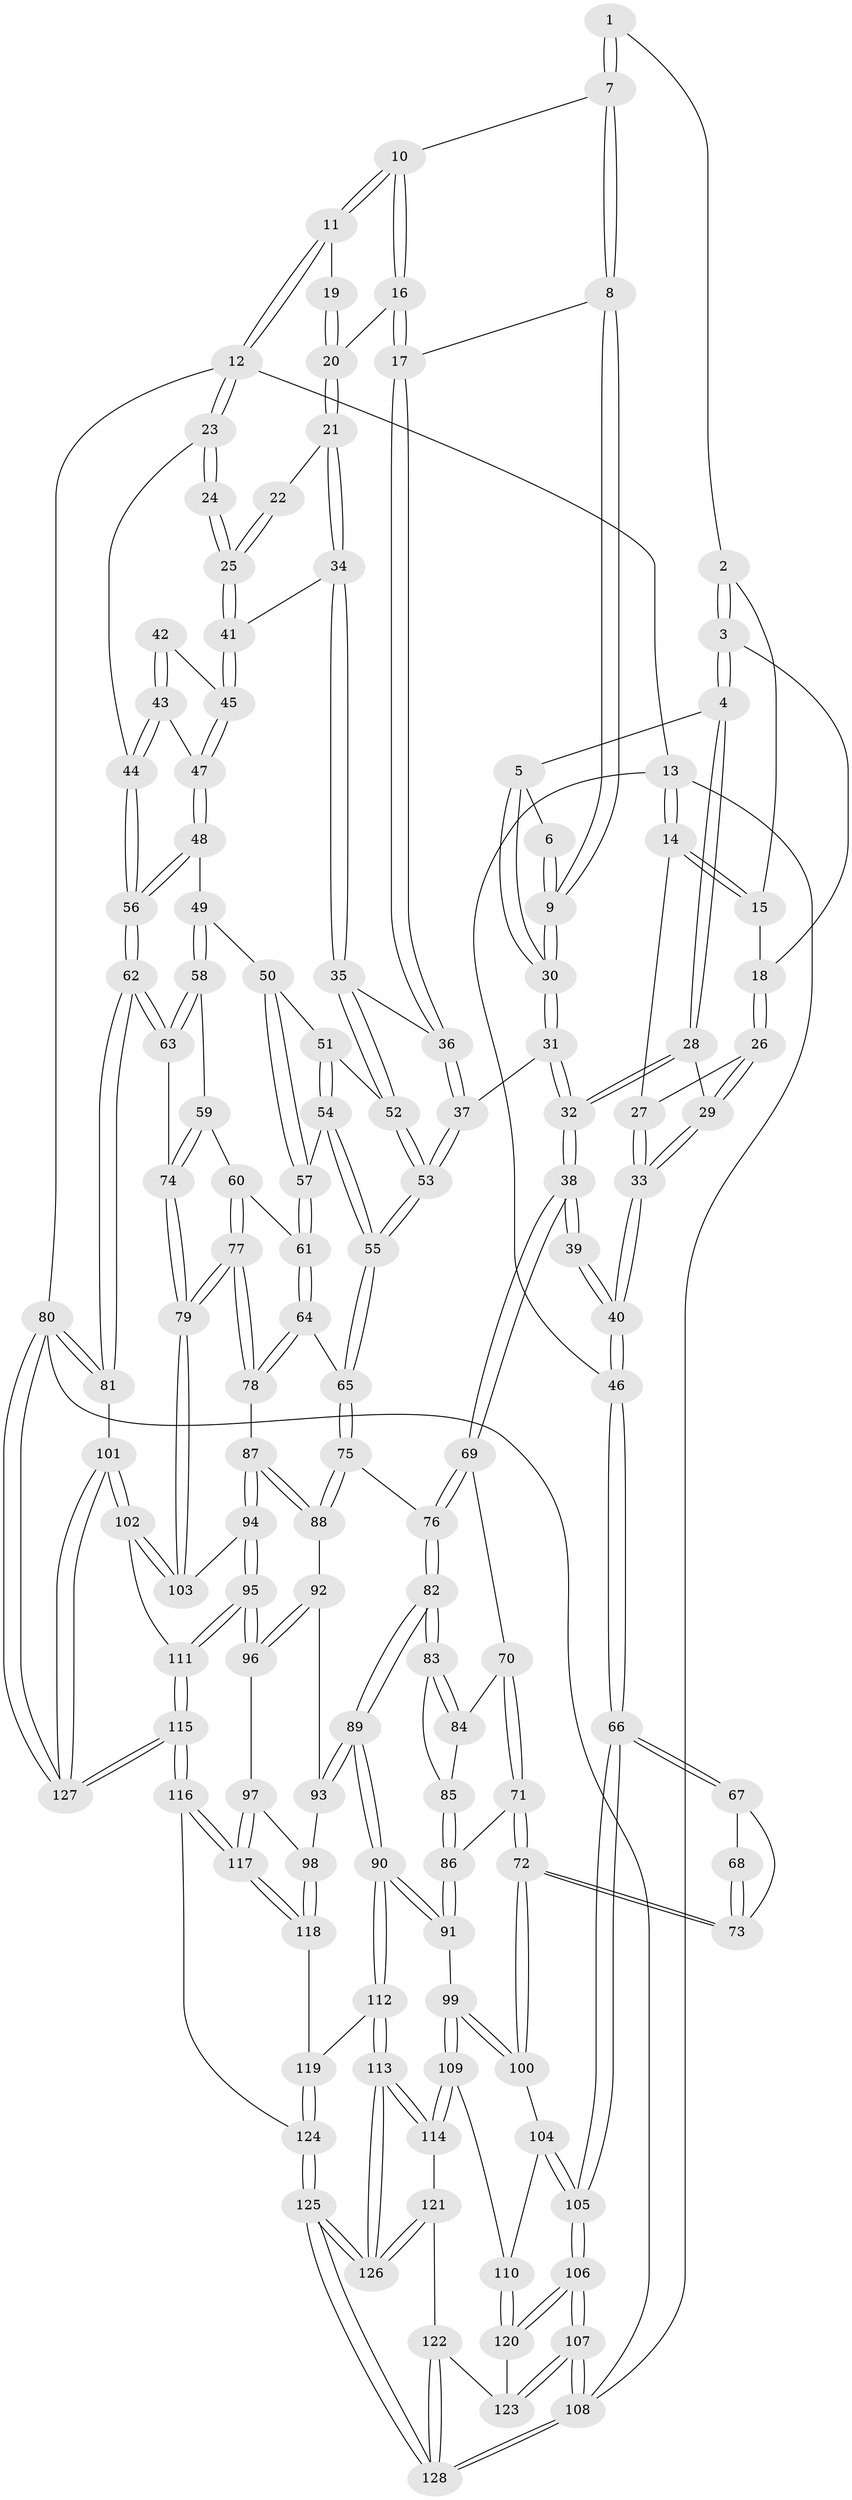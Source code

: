// Generated by graph-tools (version 1.1) at 2025/27/03/15/25 16:27:56]
// undirected, 128 vertices, 317 edges
graph export_dot {
graph [start="1"]
  node [color=gray90,style=filled];
  1 [pos="+0.4413112021925548+0"];
  2 [pos="+0.19178581308966652+0"];
  3 [pos="+0.30355833932997395+0.09076517418514767"];
  4 [pos="+0.30812525972150984+0.09534854625736483"];
  5 [pos="+0.3297319926802154+0.10501307580748434"];
  6 [pos="+0.39596593273610764+0"];
  7 [pos="+0.5254604526688338+0"];
  8 [pos="+0.47189890195511297+0.12904194777944938"];
  9 [pos="+0.4371361851473361+0.14465585253164853"];
  10 [pos="+0.5658241953752752+0"];
  11 [pos="+1+0"];
  12 [pos="+1+0"];
  13 [pos="+0+0"];
  14 [pos="+0+0"];
  15 [pos="+0.11163996903625925+0"];
  16 [pos="+0.6530162074486318+0.08987988163487956"];
  17 [pos="+0.5506913492680274+0.14635569538714097"];
  18 [pos="+0.18772171645832117+0.09997280169995183"];
  19 [pos="+0.974443126117+0"];
  20 [pos="+0.6783925398002177+0.10637110822603604"];
  21 [pos="+0.718244500745615+0.1463968380206549"];
  22 [pos="+0.9094722154028905+0"];
  23 [pos="+1+0"];
  24 [pos="+0.9037986853538937+0.17856398367751955"];
  25 [pos="+0.8274322249050712+0.18710391412371657"];
  26 [pos="+0.1780050923539435+0.12326568195794983"];
  27 [pos="+0.06655789185343731+0.12178842350391031"];
  28 [pos="+0.22362536106177905+0.1900008331998891"];
  29 [pos="+0.19221219461173814+0.17210819891590642"];
  30 [pos="+0.39602785107544264+0.17483423882768906"];
  31 [pos="+0.35699252803742926+0.35838018465680727"];
  32 [pos="+0.3440315891919986+0.36085357374275495"];
  33 [pos="+0.07374002802273945+0.2576751111079122"];
  34 [pos="+0.751436989465806+0.19966761529487764"];
  35 [pos="+0.655995310716958+0.28797726449026045"];
  36 [pos="+0.5606430444518951+0.2353959308215383"];
  37 [pos="+0.3644939164733085+0.36149086896712057"];
  38 [pos="+0.2939713872235018+0.38778629910452456"];
  39 [pos="+0.2499915124190575+0.3900819559808861"];
  40 [pos="+0.036246711818291484+0.3527027139380477"];
  41 [pos="+0.787667688709141+0.2098929103113923"];
  42 [pos="+0.94686157075829+0.2659179273685348"];
  43 [pos="+1+0.3315625456518722"];
  44 [pos="+1+0.3516846780582291"];
  45 [pos="+0.8242233788065745+0.28747066274438543"];
  46 [pos="+0+0.42696403750919726"];
  47 [pos="+0.8428498212073695+0.350113678960207"];
  48 [pos="+0.831404217956946+0.3878892329814638"];
  49 [pos="+0.8186268254389516+0.4049591772215537"];
  50 [pos="+0.7157050773500576+0.41396704154368524"];
  51 [pos="+0.6835849889695506+0.3753057484244331"];
  52 [pos="+0.6487920420461479+0.31757840314231606"];
  53 [pos="+0.460315106414156+0.4325361669269173"];
  54 [pos="+0.5728338312189246+0.4635987277627028"];
  55 [pos="+0.4766835770335185+0.4604361804689477"];
  56 [pos="+1+0.5470171706732946"];
  57 [pos="+0.6806921191513348+0.48120554318200104"];
  58 [pos="+0.8207431428936218+0.42110111547939477"];
  59 [pos="+0.7910524842983226+0.5124439480967276"];
  60 [pos="+0.7405298661919142+0.5366656940838876"];
  61 [pos="+0.689632508210931+0.5102039411393376"];
  62 [pos="+1+0.591459710156958"];
  63 [pos="+0.958128973901111+0.5986925939886747"];
  64 [pos="+0.6377650930348211+0.5862803523441957"];
  65 [pos="+0.4777491669377721+0.46695395136095175"];
  66 [pos="+0+0.48231968278524395"];
  67 [pos="+0.056550969855221754+0.6007614424636675"];
  68 [pos="+0.2410408472099558+0.40489323142649125"];
  69 [pos="+0.2802198533133476+0.5309641670691019"];
  70 [pos="+0.251595422600995+0.5810967470730289"];
  71 [pos="+0.14238306520107602+0.6376140635306297"];
  72 [pos="+0.11926682287069268+0.6398096070506947"];
  73 [pos="+0.11417180974034327+0.6345296352901934"];
  74 [pos="+0.8967456852642633+0.6184872988489258"];
  75 [pos="+0.4666370496902689+0.5646147682840352"];
  76 [pos="+0.3747669083359468+0.6369768013354802"];
  77 [pos="+0.7615048293859362+0.6562086548975313"];
  78 [pos="+0.6423252611437689+0.6319247639338419"];
  79 [pos="+0.799889700559759+0.6863399420213361"];
  80 [pos="+1+1"];
  81 [pos="+1+0.8564264179148777"];
  82 [pos="+0.3500909402094341+0.6944077306551593"];
  83 [pos="+0.2883164439602003+0.6452231320500448"];
  84 [pos="+0.2619811498539911+0.6012788854838406"];
  85 [pos="+0.24237911495589898+0.662266631991575"];
  86 [pos="+0.22072690735633563+0.6743203819914152"];
  87 [pos="+0.606723811564084+0.663884307971027"];
  88 [pos="+0.5153935992587592+0.6451785473601069"];
  89 [pos="+0.3499736245943083+0.7719282149881683"];
  90 [pos="+0.34745098977742195+0.7806458007783105"];
  91 [pos="+0.3166723847960529+0.7789606690748914"];
  92 [pos="+0.5058138669913128+0.6661726099400364"];
  93 [pos="+0.48574610942016055+0.6855866260423993"];
  94 [pos="+0.6156913684432931+0.760497229071537"];
  95 [pos="+0.5836495234253183+0.8119269412287353"];
  96 [pos="+0.5478469405400885+0.8105785035342781"];
  97 [pos="+0.5104818817884249+0.8191431781312705"];
  98 [pos="+0.4985105579327985+0.8195584973510057"];
  99 [pos="+0.2053063677355846+0.8026448184950538"];
  100 [pos="+0.11959813085853366+0.6837299270196256"];
  101 [pos="+0.8168433519610035+0.8301856660100256"];
  102 [pos="+0.8153685640337083+0.8283677943494466"];
  103 [pos="+0.7917239754724337+0.7463098696504189"];
  104 [pos="+0.04104087171213818+0.7908160923665026"];
  105 [pos="+0+0.9581579605212434"];
  106 [pos="+0+1"];
  107 [pos="+0+1"];
  108 [pos="+0+1"];
  109 [pos="+0.1783072791358287+0.8378411836889125"];
  110 [pos="+0.15415620216996123+0.84183173547304"];
  111 [pos="+0.6237248869704755+0.8713082373297392"];
  112 [pos="+0.36407343658682456+0.8067262694665316"];
  113 [pos="+0.2524721921801993+0.9657766570536631"];
  114 [pos="+0.19041568703230344+0.8829019102098296"];
  115 [pos="+0.6171425415160801+1"];
  116 [pos="+0.605459658908176+1"];
  117 [pos="+0.5449099211422216+1"];
  118 [pos="+0.40868651332022127+0.8326811230943181"];
  119 [pos="+0.39628011325545565+0.8296251897897289"];
  120 [pos="+0.11303475832806728+0.8819132368731801"];
  121 [pos="+0.1453163645553914+0.9374097887054421"];
  122 [pos="+0.1441354651964825+0.9377314049235872"];
  123 [pos="+0.1256681916125101+0.9338316499802021"];
  124 [pos="+0.34131362581316993+1"];
  125 [pos="+0.2792849844177525+1"];
  126 [pos="+0.251635763711298+1"];
  127 [pos="+0.758455774520771+1"];
  128 [pos="+0.09629445623257755+1"];
  1 -- 2;
  1 -- 7;
  1 -- 7;
  2 -- 3;
  2 -- 3;
  2 -- 15;
  3 -- 4;
  3 -- 4;
  3 -- 18;
  4 -- 5;
  4 -- 28;
  4 -- 28;
  5 -- 6;
  5 -- 30;
  5 -- 30;
  6 -- 9;
  6 -- 9;
  7 -- 8;
  7 -- 8;
  7 -- 10;
  8 -- 9;
  8 -- 9;
  8 -- 17;
  9 -- 30;
  9 -- 30;
  10 -- 11;
  10 -- 11;
  10 -- 16;
  10 -- 16;
  11 -- 12;
  11 -- 12;
  11 -- 19;
  12 -- 13;
  12 -- 23;
  12 -- 23;
  12 -- 80;
  13 -- 14;
  13 -- 14;
  13 -- 46;
  13 -- 108;
  14 -- 15;
  14 -- 15;
  14 -- 27;
  15 -- 18;
  16 -- 17;
  16 -- 17;
  16 -- 20;
  17 -- 36;
  17 -- 36;
  18 -- 26;
  18 -- 26;
  19 -- 20;
  19 -- 20;
  20 -- 21;
  20 -- 21;
  21 -- 22;
  21 -- 34;
  21 -- 34;
  22 -- 25;
  22 -- 25;
  23 -- 24;
  23 -- 24;
  23 -- 44;
  24 -- 25;
  24 -- 25;
  25 -- 41;
  25 -- 41;
  26 -- 27;
  26 -- 29;
  26 -- 29;
  27 -- 33;
  27 -- 33;
  28 -- 29;
  28 -- 32;
  28 -- 32;
  29 -- 33;
  29 -- 33;
  30 -- 31;
  30 -- 31;
  31 -- 32;
  31 -- 32;
  31 -- 37;
  32 -- 38;
  32 -- 38;
  33 -- 40;
  33 -- 40;
  34 -- 35;
  34 -- 35;
  34 -- 41;
  35 -- 36;
  35 -- 52;
  35 -- 52;
  36 -- 37;
  36 -- 37;
  37 -- 53;
  37 -- 53;
  38 -- 39;
  38 -- 39;
  38 -- 69;
  38 -- 69;
  39 -- 40;
  39 -- 40;
  40 -- 46;
  40 -- 46;
  41 -- 45;
  41 -- 45;
  42 -- 43;
  42 -- 43;
  42 -- 45;
  43 -- 44;
  43 -- 44;
  43 -- 47;
  44 -- 56;
  44 -- 56;
  45 -- 47;
  45 -- 47;
  46 -- 66;
  46 -- 66;
  47 -- 48;
  47 -- 48;
  48 -- 49;
  48 -- 56;
  48 -- 56;
  49 -- 50;
  49 -- 58;
  49 -- 58;
  50 -- 51;
  50 -- 57;
  50 -- 57;
  51 -- 52;
  51 -- 54;
  51 -- 54;
  52 -- 53;
  52 -- 53;
  53 -- 55;
  53 -- 55;
  54 -- 55;
  54 -- 55;
  54 -- 57;
  55 -- 65;
  55 -- 65;
  56 -- 62;
  56 -- 62;
  57 -- 61;
  57 -- 61;
  58 -- 59;
  58 -- 63;
  58 -- 63;
  59 -- 60;
  59 -- 74;
  59 -- 74;
  60 -- 61;
  60 -- 77;
  60 -- 77;
  61 -- 64;
  61 -- 64;
  62 -- 63;
  62 -- 63;
  62 -- 81;
  62 -- 81;
  63 -- 74;
  64 -- 65;
  64 -- 78;
  64 -- 78;
  65 -- 75;
  65 -- 75;
  66 -- 67;
  66 -- 67;
  66 -- 105;
  66 -- 105;
  67 -- 68;
  67 -- 73;
  68 -- 73;
  68 -- 73;
  69 -- 70;
  69 -- 76;
  69 -- 76;
  70 -- 71;
  70 -- 71;
  70 -- 84;
  71 -- 72;
  71 -- 72;
  71 -- 86;
  72 -- 73;
  72 -- 73;
  72 -- 100;
  72 -- 100;
  74 -- 79;
  74 -- 79;
  75 -- 76;
  75 -- 88;
  75 -- 88;
  76 -- 82;
  76 -- 82;
  77 -- 78;
  77 -- 78;
  77 -- 79;
  77 -- 79;
  78 -- 87;
  79 -- 103;
  79 -- 103;
  80 -- 81;
  80 -- 81;
  80 -- 127;
  80 -- 127;
  80 -- 108;
  81 -- 101;
  82 -- 83;
  82 -- 83;
  82 -- 89;
  82 -- 89;
  83 -- 84;
  83 -- 84;
  83 -- 85;
  84 -- 85;
  85 -- 86;
  85 -- 86;
  86 -- 91;
  86 -- 91;
  87 -- 88;
  87 -- 88;
  87 -- 94;
  87 -- 94;
  88 -- 92;
  89 -- 90;
  89 -- 90;
  89 -- 93;
  89 -- 93;
  90 -- 91;
  90 -- 91;
  90 -- 112;
  90 -- 112;
  91 -- 99;
  92 -- 93;
  92 -- 96;
  92 -- 96;
  93 -- 98;
  94 -- 95;
  94 -- 95;
  94 -- 103;
  95 -- 96;
  95 -- 96;
  95 -- 111;
  95 -- 111;
  96 -- 97;
  97 -- 98;
  97 -- 117;
  97 -- 117;
  98 -- 118;
  98 -- 118;
  99 -- 100;
  99 -- 100;
  99 -- 109;
  99 -- 109;
  100 -- 104;
  101 -- 102;
  101 -- 102;
  101 -- 127;
  101 -- 127;
  102 -- 103;
  102 -- 103;
  102 -- 111;
  104 -- 105;
  104 -- 105;
  104 -- 110;
  105 -- 106;
  105 -- 106;
  106 -- 107;
  106 -- 107;
  106 -- 120;
  106 -- 120;
  107 -- 108;
  107 -- 108;
  107 -- 123;
  107 -- 123;
  108 -- 128;
  108 -- 128;
  109 -- 110;
  109 -- 114;
  109 -- 114;
  110 -- 120;
  110 -- 120;
  111 -- 115;
  111 -- 115;
  112 -- 113;
  112 -- 113;
  112 -- 119;
  113 -- 114;
  113 -- 114;
  113 -- 126;
  113 -- 126;
  114 -- 121;
  115 -- 116;
  115 -- 116;
  115 -- 127;
  115 -- 127;
  116 -- 117;
  116 -- 117;
  116 -- 124;
  117 -- 118;
  117 -- 118;
  118 -- 119;
  119 -- 124;
  119 -- 124;
  120 -- 123;
  121 -- 122;
  121 -- 126;
  121 -- 126;
  122 -- 123;
  122 -- 128;
  122 -- 128;
  124 -- 125;
  124 -- 125;
  125 -- 126;
  125 -- 126;
  125 -- 128;
  125 -- 128;
}
